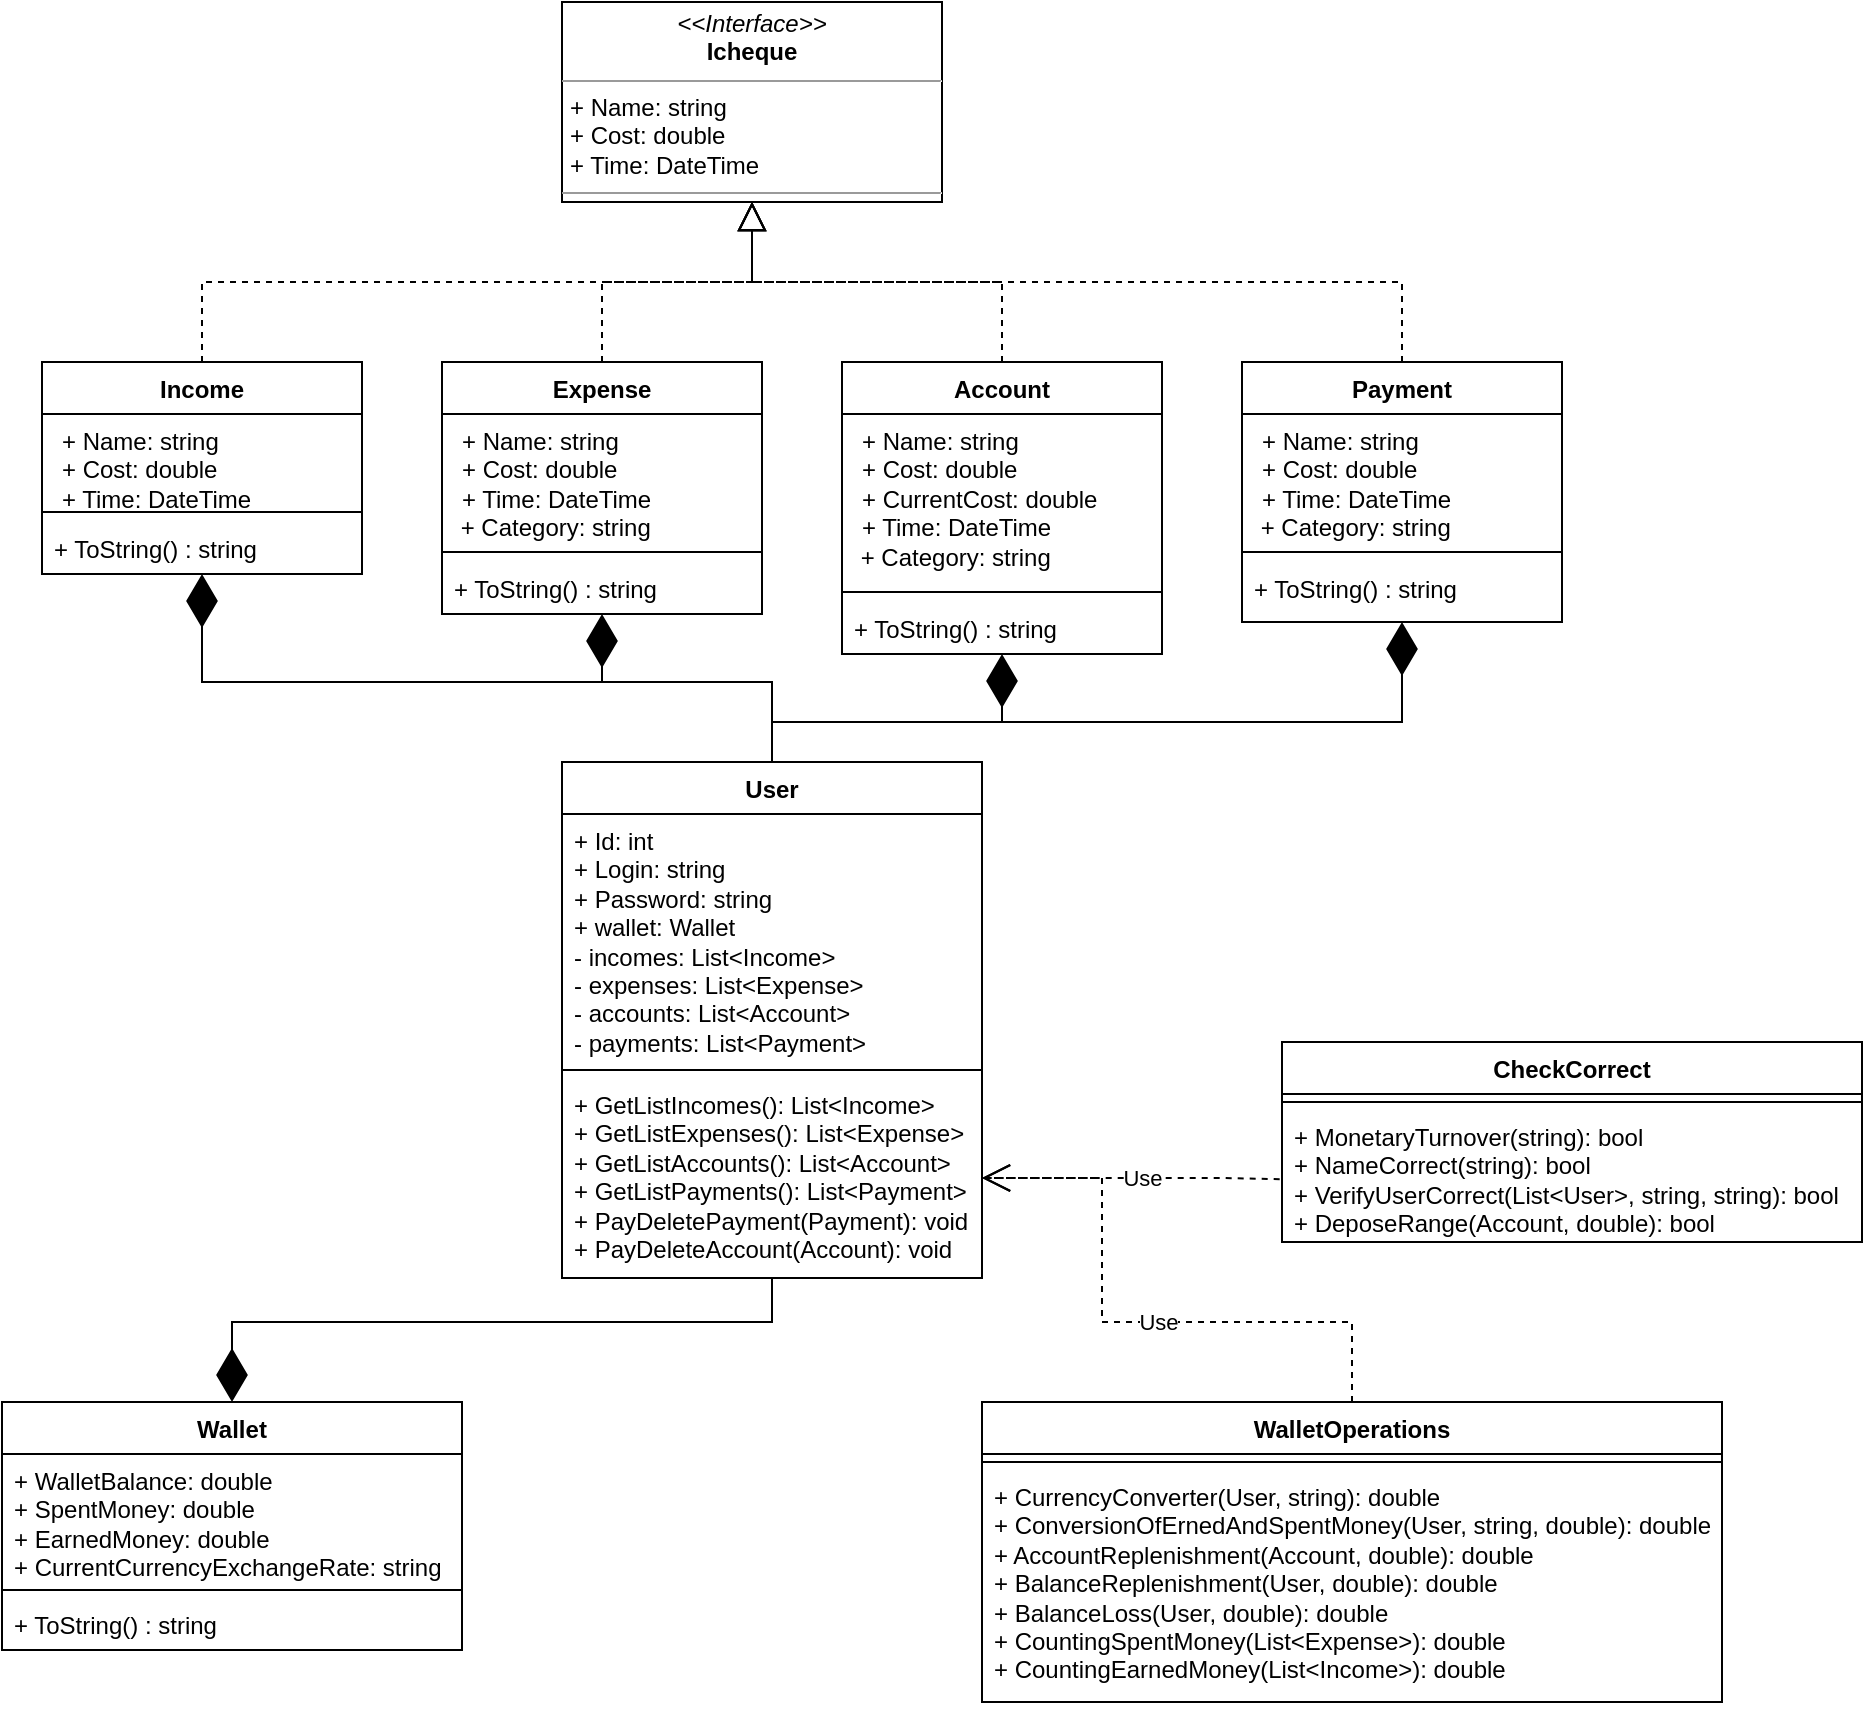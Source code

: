 <mxfile version="21.2.9" type="github">
  <diagram name="Страница 1" id="YnaPUiP0aWCwxPTc_l_H">
    <mxGraphModel dx="1050" dy="569" grid="1" gridSize="10" guides="1" tooltips="1" connect="1" arrows="1" fold="1" page="1" pageScale="1" pageWidth="827" pageHeight="1169" math="0" shadow="0">
      <root>
        <mxCell id="0" />
        <mxCell id="1" parent="0" />
        <mxCell id="4mZ8nmFsXQBTgYvciNtO-2" value="&lt;p style=&quot;margin:0px;margin-top:4px;text-align:center;&quot;&gt;&lt;i&gt;&amp;lt;&amp;lt;Interface&amp;gt;&amp;gt;&lt;/i&gt;&lt;br&gt;&lt;b style=&quot;border-color: var(--border-color);&quot;&gt;Icheque&lt;/b&gt;&lt;br&gt;&lt;/p&gt;&lt;hr size=&quot;1&quot;&gt;&lt;p style=&quot;margin:0px;margin-left:4px;&quot;&gt;+ Name: string&lt;br&gt;+ Cost: double&lt;/p&gt;&lt;p style=&quot;margin:0px;margin-left:4px;&quot;&gt;+ Time: DateTime&lt;/p&gt;&lt;hr size=&quot;1&quot;&gt;&lt;p style=&quot;margin:0px;margin-left:4px;&quot;&gt;&lt;br&gt;&lt;/p&gt;" style="verticalAlign=top;align=left;overflow=fill;fontSize=12;fontFamily=Helvetica;html=1;whiteSpace=wrap;" parent="1" vertex="1">
          <mxGeometry x="340" y="20" width="190" height="100" as="geometry" />
        </mxCell>
        <mxCell id="4mZ8nmFsXQBTgYvciNtO-3" value="Account" style="swimlane;fontStyle=1;align=center;verticalAlign=top;childLayout=stackLayout;horizontal=1;startSize=26;horizontalStack=0;resizeParent=1;resizeParentMax=0;resizeLast=0;collapsible=1;marginBottom=0;whiteSpace=wrap;html=1;" parent="1" vertex="1">
          <mxGeometry x="480" y="200" width="160" height="146" as="geometry" />
        </mxCell>
        <mxCell id="4mZ8nmFsXQBTgYvciNtO-4" value="&lt;p style=&quot;border-color: var(--border-color); margin: 0px 0px 0px 4px;&quot;&gt;+ Name: string&lt;br style=&quot;border-color: var(--border-color);&quot;&gt;+ Cost: double&lt;/p&gt;&lt;p style=&quot;border-color: var(--border-color); margin: 0px 0px 0px 4px;&quot;&gt;+ CurrentCost: double&lt;br style=&quot;border-color: var(--border-color);&quot;&gt;&lt;/p&gt;&lt;p style=&quot;border-color: var(--border-color); margin: 0px 0px 0px 4px;&quot;&gt;+ Time: DateTime&lt;/p&gt;&amp;nbsp;+ Category: string" style="text;strokeColor=none;fillColor=none;align=left;verticalAlign=top;spacingLeft=4;spacingRight=4;overflow=hidden;rotatable=0;points=[[0,0.5],[1,0.5]];portConstraint=eastwest;whiteSpace=wrap;html=1;" parent="4mZ8nmFsXQBTgYvciNtO-3" vertex="1">
          <mxGeometry y="26" width="160" height="84" as="geometry" />
        </mxCell>
        <mxCell id="4mZ8nmFsXQBTgYvciNtO-5" value="" style="line;strokeWidth=1;fillColor=none;align=left;verticalAlign=middle;spacingTop=-1;spacingLeft=3;spacingRight=3;rotatable=0;labelPosition=right;points=[];portConstraint=eastwest;strokeColor=inherit;" parent="4mZ8nmFsXQBTgYvciNtO-3" vertex="1">
          <mxGeometry y="110" width="160" height="10" as="geometry" />
        </mxCell>
        <mxCell id="4mZ8nmFsXQBTgYvciNtO-6" value="+ ToString() : string" style="text;strokeColor=none;fillColor=none;align=left;verticalAlign=top;spacingLeft=4;spacingRight=4;overflow=hidden;rotatable=0;points=[[0,0.5],[1,0.5]];portConstraint=eastwest;whiteSpace=wrap;html=1;" parent="4mZ8nmFsXQBTgYvciNtO-3" vertex="1">
          <mxGeometry y="120" width="160" height="26" as="geometry" />
        </mxCell>
        <mxCell id="4mZ8nmFsXQBTgYvciNtO-8" value="Expense" style="swimlane;fontStyle=1;align=center;verticalAlign=top;childLayout=stackLayout;horizontal=1;startSize=26;horizontalStack=0;resizeParent=1;resizeParentMax=0;resizeLast=0;collapsible=1;marginBottom=0;whiteSpace=wrap;html=1;" parent="1" vertex="1">
          <mxGeometry x="280" y="200" width="160" height="126" as="geometry" />
        </mxCell>
        <mxCell id="4mZ8nmFsXQBTgYvciNtO-9" value="&lt;p style=&quot;border-color: var(--border-color); margin: 0px 0px 0px 4px;&quot;&gt;+ Name: string&lt;br style=&quot;border-color: var(--border-color);&quot;&gt;+ Cost: double&lt;/p&gt;&lt;p style=&quot;border-color: var(--border-color); margin: 0px 0px 0px 4px;&quot;&gt;+ Time: DateTime&lt;/p&gt;&amp;nbsp;+ Category: string" style="text;strokeColor=none;fillColor=none;align=left;verticalAlign=top;spacingLeft=4;spacingRight=4;overflow=hidden;rotatable=0;points=[[0,0.5],[1,0.5]];portConstraint=eastwest;whiteSpace=wrap;html=1;" parent="4mZ8nmFsXQBTgYvciNtO-8" vertex="1">
          <mxGeometry y="26" width="160" height="64" as="geometry" />
        </mxCell>
        <mxCell id="4mZ8nmFsXQBTgYvciNtO-10" value="" style="line;strokeWidth=1;fillColor=none;align=left;verticalAlign=middle;spacingTop=-1;spacingLeft=3;spacingRight=3;rotatable=0;labelPosition=right;points=[];portConstraint=eastwest;strokeColor=inherit;" parent="4mZ8nmFsXQBTgYvciNtO-8" vertex="1">
          <mxGeometry y="90" width="160" height="10" as="geometry" />
        </mxCell>
        <mxCell id="4mZ8nmFsXQBTgYvciNtO-11" value="+ ToString() : string" style="text;strokeColor=none;fillColor=none;align=left;verticalAlign=top;spacingLeft=4;spacingRight=4;overflow=hidden;rotatable=0;points=[[0,0.5],[1,0.5]];portConstraint=eastwest;whiteSpace=wrap;html=1;" parent="4mZ8nmFsXQBTgYvciNtO-8" vertex="1">
          <mxGeometry y="100" width="160" height="26" as="geometry" />
        </mxCell>
        <mxCell id="4mZ8nmFsXQBTgYvciNtO-16" value="Income" style="swimlane;fontStyle=1;align=center;verticalAlign=top;childLayout=stackLayout;horizontal=1;startSize=26;horizontalStack=0;resizeParent=1;resizeParentMax=0;resizeLast=0;collapsible=1;marginBottom=0;whiteSpace=wrap;html=1;" parent="1" vertex="1">
          <mxGeometry x="80" y="200" width="160" height="106" as="geometry" />
        </mxCell>
        <mxCell id="4mZ8nmFsXQBTgYvciNtO-17" value="&lt;p style=&quot;border-color: var(--border-color); margin: 0px 0px 0px 4px;&quot;&gt;+ Name: string&lt;br style=&quot;border-color: var(--border-color);&quot;&gt;+ Cost: double&lt;/p&gt;&lt;p style=&quot;border-color: var(--border-color); margin: 0px 0px 0px 4px;&quot;&gt;+ Time: DateTime&lt;/p&gt;" style="text;strokeColor=none;fillColor=none;align=left;verticalAlign=top;spacingLeft=4;spacingRight=4;overflow=hidden;rotatable=0;points=[[0,0.5],[1,0.5]];portConstraint=eastwest;whiteSpace=wrap;html=1;" parent="4mZ8nmFsXQBTgYvciNtO-16" vertex="1">
          <mxGeometry y="26" width="160" height="44" as="geometry" />
        </mxCell>
        <mxCell id="4mZ8nmFsXQBTgYvciNtO-18" value="" style="line;strokeWidth=1;fillColor=none;align=left;verticalAlign=middle;spacingTop=-1;spacingLeft=3;spacingRight=3;rotatable=0;labelPosition=right;points=[];portConstraint=eastwest;strokeColor=inherit;" parent="4mZ8nmFsXQBTgYvciNtO-16" vertex="1">
          <mxGeometry y="70" width="160" height="10" as="geometry" />
        </mxCell>
        <mxCell id="4mZ8nmFsXQBTgYvciNtO-19" value="+ ToString() : string" style="text;strokeColor=none;fillColor=none;align=left;verticalAlign=top;spacingLeft=4;spacingRight=4;overflow=hidden;rotatable=0;points=[[0,0.5],[1,0.5]];portConstraint=eastwest;whiteSpace=wrap;html=1;" parent="4mZ8nmFsXQBTgYvciNtO-16" vertex="1">
          <mxGeometry y="80" width="160" height="26" as="geometry" />
        </mxCell>
        <mxCell id="4mZ8nmFsXQBTgYvciNtO-20" value="Payment" style="swimlane;fontStyle=1;align=center;verticalAlign=top;childLayout=stackLayout;horizontal=1;startSize=26;horizontalStack=0;resizeParent=1;resizeParentMax=0;resizeLast=0;collapsible=1;marginBottom=0;whiteSpace=wrap;html=1;" parent="1" vertex="1">
          <mxGeometry x="680" y="200" width="160" height="130" as="geometry" />
        </mxCell>
        <mxCell id="4mZ8nmFsXQBTgYvciNtO-21" value="&lt;p style=&quot;border-color: var(--border-color); margin: 0px 0px 0px 4px;&quot;&gt;+ Name: string&lt;br style=&quot;border-color: var(--border-color);&quot;&gt;+ Cost: double&lt;/p&gt;&lt;p style=&quot;border-color: var(--border-color); margin: 0px 0px 0px 4px;&quot;&gt;+ Time: DateTime&lt;/p&gt;&amp;nbsp;+ Category: string" style="text;strokeColor=none;fillColor=none;align=left;verticalAlign=top;spacingLeft=4;spacingRight=4;overflow=hidden;rotatable=0;points=[[0,0.5],[1,0.5]];portConstraint=eastwest;whiteSpace=wrap;html=1;" parent="4mZ8nmFsXQBTgYvciNtO-20" vertex="1">
          <mxGeometry y="26" width="160" height="64" as="geometry" />
        </mxCell>
        <mxCell id="4mZ8nmFsXQBTgYvciNtO-22" value="" style="line;strokeWidth=1;fillColor=none;align=left;verticalAlign=middle;spacingTop=-1;spacingLeft=3;spacingRight=3;rotatable=0;labelPosition=right;points=[];portConstraint=eastwest;strokeColor=inherit;" parent="4mZ8nmFsXQBTgYvciNtO-20" vertex="1">
          <mxGeometry y="90" width="160" height="10" as="geometry" />
        </mxCell>
        <mxCell id="4mZ8nmFsXQBTgYvciNtO-23" value="+ ToString() : string" style="text;strokeColor=none;fillColor=none;align=left;verticalAlign=top;spacingLeft=4;spacingRight=4;overflow=hidden;rotatable=0;points=[[0,0.5],[1,0.5]];portConstraint=eastwest;whiteSpace=wrap;html=1;" parent="4mZ8nmFsXQBTgYvciNtO-20" vertex="1">
          <mxGeometry y="100" width="160" height="30" as="geometry" />
        </mxCell>
        <mxCell id="4mZ8nmFsXQBTgYvciNtO-24" value="" style="endArrow=block;dashed=1;endFill=0;endSize=12;html=1;rounded=0;entryX=0.5;entryY=1;entryDx=0;entryDy=0;exitX=0.5;exitY=0;exitDx=0;exitDy=0;" parent="1" source="4mZ8nmFsXQBTgYvciNtO-16" target="4mZ8nmFsXQBTgYvciNtO-2" edge="1">
          <mxGeometry width="160" relative="1" as="geometry">
            <mxPoint x="230" y="150" as="sourcePoint" />
            <mxPoint x="390" y="150" as="targetPoint" />
            <Array as="points">
              <mxPoint x="160" y="160" />
              <mxPoint x="435" y="160" />
            </Array>
          </mxGeometry>
        </mxCell>
        <mxCell id="4mZ8nmFsXQBTgYvciNtO-26" value="" style="endArrow=block;dashed=1;endFill=0;endSize=12;html=1;rounded=0;exitX=0.5;exitY=0;exitDx=0;exitDy=0;entryX=0.5;entryY=1;entryDx=0;entryDy=0;" parent="1" source="4mZ8nmFsXQBTgYvciNtO-8" target="4mZ8nmFsXQBTgYvciNtO-2" edge="1">
          <mxGeometry width="160" relative="1" as="geometry">
            <mxPoint x="170" y="210" as="sourcePoint" />
            <mxPoint x="430" y="120" as="targetPoint" />
            <Array as="points">
              <mxPoint x="360" y="160" />
              <mxPoint x="435" y="160" />
            </Array>
          </mxGeometry>
        </mxCell>
        <mxCell id="4mZ8nmFsXQBTgYvciNtO-27" value="" style="endArrow=block;dashed=1;endFill=0;endSize=12;html=1;rounded=0;exitX=0.5;exitY=0;exitDx=0;exitDy=0;entryX=0.5;entryY=1;entryDx=0;entryDy=0;" parent="1" source="4mZ8nmFsXQBTgYvciNtO-20" target="4mZ8nmFsXQBTgYvciNtO-2" edge="1">
          <mxGeometry width="160" relative="1" as="geometry">
            <mxPoint x="180" y="220" as="sourcePoint" />
            <mxPoint x="440" y="120" as="targetPoint" />
            <Array as="points">
              <mxPoint x="760" y="160" />
              <mxPoint x="435" y="160" />
            </Array>
          </mxGeometry>
        </mxCell>
        <mxCell id="4mZ8nmFsXQBTgYvciNtO-28" value="" style="endArrow=block;dashed=1;endFill=0;endSize=12;html=1;rounded=0;exitX=0.5;exitY=0;exitDx=0;exitDy=0;entryX=0.5;entryY=1;entryDx=0;entryDy=0;" parent="1" source="4mZ8nmFsXQBTgYvciNtO-3" target="4mZ8nmFsXQBTgYvciNtO-2" edge="1">
          <mxGeometry width="160" relative="1" as="geometry">
            <mxPoint x="190" y="230" as="sourcePoint" />
            <mxPoint x="430" y="120" as="targetPoint" />
            <Array as="points">
              <mxPoint x="560" y="160" />
              <mxPoint x="435" y="160" />
            </Array>
          </mxGeometry>
        </mxCell>
        <mxCell id="4mZ8nmFsXQBTgYvciNtO-29" value="Wallet" style="swimlane;fontStyle=1;align=center;verticalAlign=top;childLayout=stackLayout;horizontal=1;startSize=26;horizontalStack=0;resizeParent=1;resizeParentMax=0;resizeLast=0;collapsible=1;marginBottom=0;whiteSpace=wrap;html=1;" parent="1" vertex="1">
          <mxGeometry x="60" y="720" width="230" height="124" as="geometry" />
        </mxCell>
        <mxCell id="4mZ8nmFsXQBTgYvciNtO-30" value="+ WalletBalance: double&lt;br&gt;+ SpentMoney: double&lt;br&gt;+ EarnedMoney: double&lt;br&gt;+ CurrentCurrencyExchangeRate: string" style="text;strokeColor=none;fillColor=none;align=left;verticalAlign=top;spacingLeft=4;spacingRight=4;overflow=hidden;rotatable=0;points=[[0,0.5],[1,0.5]];portConstraint=eastwest;whiteSpace=wrap;html=1;" parent="4mZ8nmFsXQBTgYvciNtO-29" vertex="1">
          <mxGeometry y="26" width="230" height="64" as="geometry" />
        </mxCell>
        <mxCell id="4mZ8nmFsXQBTgYvciNtO-31" value="" style="line;strokeWidth=1;fillColor=none;align=left;verticalAlign=middle;spacingTop=-1;spacingLeft=3;spacingRight=3;rotatable=0;labelPosition=right;points=[];portConstraint=eastwest;strokeColor=inherit;" parent="4mZ8nmFsXQBTgYvciNtO-29" vertex="1">
          <mxGeometry y="90" width="230" height="8" as="geometry" />
        </mxCell>
        <mxCell id="4mZ8nmFsXQBTgYvciNtO-32" value="+ ToString() : string" style="text;strokeColor=none;fillColor=none;align=left;verticalAlign=top;spacingLeft=4;spacingRight=4;overflow=hidden;rotatable=0;points=[[0,0.5],[1,0.5]];portConstraint=eastwest;whiteSpace=wrap;html=1;" parent="4mZ8nmFsXQBTgYvciNtO-29" vertex="1">
          <mxGeometry y="98" width="230" height="26" as="geometry" />
        </mxCell>
        <mxCell id="4mZ8nmFsXQBTgYvciNtO-33" value="WalletOperations" style="swimlane;fontStyle=1;align=center;verticalAlign=top;childLayout=stackLayout;horizontal=1;startSize=26;horizontalStack=0;resizeParent=1;resizeParentMax=0;resizeLast=0;collapsible=1;marginBottom=0;whiteSpace=wrap;html=1;" parent="1" vertex="1">
          <mxGeometry x="550" y="720" width="370" height="150" as="geometry" />
        </mxCell>
        <mxCell id="4mZ8nmFsXQBTgYvciNtO-35" value="" style="line;strokeWidth=1;fillColor=none;align=left;verticalAlign=middle;spacingTop=-1;spacingLeft=3;spacingRight=3;rotatable=0;labelPosition=right;points=[];portConstraint=eastwest;strokeColor=inherit;" parent="4mZ8nmFsXQBTgYvciNtO-33" vertex="1">
          <mxGeometry y="26" width="370" height="8" as="geometry" />
        </mxCell>
        <mxCell id="4mZ8nmFsXQBTgYvciNtO-36" value="+ CurrencyConverter(User, string): double&lt;br&gt;+ ConversionOfErnedAndSpentMoney(User, string, double): double&lt;br&gt;+ AccountReplenishment(Account, double): double&lt;br&gt;+ BalanceReplenishment(User, double): double&lt;br&gt;+ BalanceLoss(User, double): double&lt;br&gt;+ CountingSpentMoney(List&amp;lt;Expense&amp;gt;): double&lt;br&gt;+ CountingEarnedMoney(List&amp;lt;Income&amp;gt;): double" style="text;strokeColor=none;fillColor=none;align=left;verticalAlign=top;spacingLeft=4;spacingRight=4;overflow=hidden;rotatable=0;points=[[0,0.5],[1,0.5]];portConstraint=eastwest;whiteSpace=wrap;html=1;" parent="4mZ8nmFsXQBTgYvciNtO-33" vertex="1">
          <mxGeometry y="34" width="370" height="116" as="geometry" />
        </mxCell>
        <mxCell id="4mZ8nmFsXQBTgYvciNtO-37" value="CheckCorrect" style="swimlane;fontStyle=1;align=center;verticalAlign=top;childLayout=stackLayout;horizontal=1;startSize=26;horizontalStack=0;resizeParent=1;resizeParentMax=0;resizeLast=0;collapsible=1;marginBottom=0;whiteSpace=wrap;html=1;" parent="1" vertex="1">
          <mxGeometry x="700" y="540" width="290" height="100" as="geometry" />
        </mxCell>
        <mxCell id="4mZ8nmFsXQBTgYvciNtO-39" value="" style="line;strokeWidth=1;fillColor=none;align=left;verticalAlign=middle;spacingTop=-1;spacingLeft=3;spacingRight=3;rotatable=0;labelPosition=right;points=[];portConstraint=eastwest;strokeColor=inherit;" parent="4mZ8nmFsXQBTgYvciNtO-37" vertex="1">
          <mxGeometry y="26" width="290" height="8" as="geometry" />
        </mxCell>
        <mxCell id="4mZ8nmFsXQBTgYvciNtO-40" value="+ MonetaryTurnover(string): bool&lt;br&gt;+ NameCorrect(string): bool&lt;br&gt;+ VerifyUserCorrect(List&amp;lt;User&amp;gt;, string, string): bool&lt;br&gt;+ DeposeRange(Account, double): bool" style="text;strokeColor=none;fillColor=none;align=left;verticalAlign=top;spacingLeft=4;spacingRight=4;overflow=hidden;rotatable=0;points=[[0,0.5],[1,0.5]];portConstraint=eastwest;whiteSpace=wrap;html=1;" parent="4mZ8nmFsXQBTgYvciNtO-37" vertex="1">
          <mxGeometry y="34" width="290" height="66" as="geometry" />
        </mxCell>
        <mxCell id="4mZ8nmFsXQBTgYvciNtO-49" value="User" style="swimlane;fontStyle=1;align=center;verticalAlign=top;childLayout=stackLayout;horizontal=1;startSize=26;horizontalStack=0;resizeParent=1;resizeParentMax=0;resizeLast=0;collapsible=1;marginBottom=0;whiteSpace=wrap;html=1;" parent="1" vertex="1">
          <mxGeometry x="340" y="400" width="210" height="258" as="geometry" />
        </mxCell>
        <mxCell id="4mZ8nmFsXQBTgYvciNtO-50" value="+ Id: int&lt;br&gt;+ Login: string&lt;br&gt;+ Password: string&lt;br&gt;+ wallet: Wallet&lt;br&gt;- incomes: List&amp;lt;Income&amp;gt;&lt;br&gt;- expenses: List&amp;lt;Expense&amp;gt;&lt;br&gt;- accounts: List&amp;lt;Account&amp;gt;&lt;br&gt;- payments: List&amp;lt;Payment&amp;gt;" style="text;strokeColor=none;fillColor=none;align=left;verticalAlign=top;spacingLeft=4;spacingRight=4;overflow=hidden;rotatable=0;points=[[0,0.5],[1,0.5]];portConstraint=eastwest;whiteSpace=wrap;html=1;" parent="4mZ8nmFsXQBTgYvciNtO-49" vertex="1">
          <mxGeometry y="26" width="210" height="124" as="geometry" />
        </mxCell>
        <mxCell id="4mZ8nmFsXQBTgYvciNtO-51" value="" style="line;strokeWidth=1;fillColor=none;align=left;verticalAlign=middle;spacingTop=-1;spacingLeft=3;spacingRight=3;rotatable=0;labelPosition=right;points=[];portConstraint=eastwest;strokeColor=inherit;" parent="4mZ8nmFsXQBTgYvciNtO-49" vertex="1">
          <mxGeometry y="150" width="210" height="8" as="geometry" />
        </mxCell>
        <mxCell id="4mZ8nmFsXQBTgYvciNtO-52" value="+ GetListIncomes(): List&amp;lt;Income&amp;gt;&lt;br&gt;+ GetListExpenses(): List&amp;lt;Expense&amp;gt;&lt;br&gt;+ GetListAccounts(): List&amp;lt;Account&amp;gt;&lt;br&gt;+ GetListPayments(): List&amp;lt;Payment&amp;gt;&lt;br&gt;+ PayDeletePayment(Payment): void&lt;br&gt;+ PayDeleteAccount(Account): void" style="text;strokeColor=none;fillColor=none;align=left;verticalAlign=top;spacingLeft=4;spacingRight=4;overflow=hidden;rotatable=0;points=[[0,0.5],[1,0.5]];portConstraint=eastwest;whiteSpace=wrap;html=1;" parent="4mZ8nmFsXQBTgYvciNtO-49" vertex="1">
          <mxGeometry y="158" width="210" height="100" as="geometry" />
        </mxCell>
        <mxCell id="4mZ8nmFsXQBTgYvciNtO-54" value="" style="endArrow=diamondThin;endFill=1;endSize=24;html=1;rounded=0;exitX=0.5;exitY=0;exitDx=0;exitDy=0;entryX=0.5;entryY=1;entryDx=0;entryDy=0;" parent="1" source="4mZ8nmFsXQBTgYvciNtO-49" target="4mZ8nmFsXQBTgYvciNtO-16" edge="1">
          <mxGeometry width="160" relative="1" as="geometry">
            <mxPoint x="100" y="500" as="sourcePoint" />
            <mxPoint x="160" y="320" as="targetPoint" />
            <Array as="points">
              <mxPoint x="445" y="360" />
              <mxPoint x="160" y="360" />
            </Array>
          </mxGeometry>
        </mxCell>
        <mxCell id="4mZ8nmFsXQBTgYvciNtO-55" value="" style="endArrow=diamondThin;endFill=1;endSize=24;html=1;rounded=0;exitX=0.5;exitY=0;exitDx=0;exitDy=0;entryX=0.5;entryY=1;entryDx=0;entryDy=0;" parent="1" source="4mZ8nmFsXQBTgYvciNtO-49" target="4mZ8nmFsXQBTgYvciNtO-8" edge="1">
          <mxGeometry width="160" relative="1" as="geometry">
            <mxPoint x="455" y="410" as="sourcePoint" />
            <mxPoint x="170" y="316" as="targetPoint" />
            <Array as="points">
              <mxPoint x="445" y="360" />
              <mxPoint x="370" y="360" />
              <mxPoint x="360" y="360" />
            </Array>
          </mxGeometry>
        </mxCell>
        <mxCell id="4mZ8nmFsXQBTgYvciNtO-56" value="" style="endArrow=diamondThin;endFill=1;endSize=24;html=1;rounded=0;exitX=0.5;exitY=0;exitDx=0;exitDy=0;entryX=0.5;entryY=1;entryDx=0;entryDy=0;" parent="1" source="4mZ8nmFsXQBTgYvciNtO-49" target="4mZ8nmFsXQBTgYvciNtO-3" edge="1">
          <mxGeometry width="160" relative="1" as="geometry">
            <mxPoint x="465" y="420" as="sourcePoint" />
            <mxPoint x="180" y="326" as="targetPoint" />
            <Array as="points">
              <mxPoint x="445" y="380" />
              <mxPoint x="560" y="380" />
              <mxPoint x="560" y="360" />
            </Array>
          </mxGeometry>
        </mxCell>
        <mxCell id="4mZ8nmFsXQBTgYvciNtO-57" value="" style="endArrow=diamondThin;endFill=1;endSize=24;html=1;rounded=0;exitX=0.5;exitY=0;exitDx=0;exitDy=0;" parent="1" target="4mZ8nmFsXQBTgYvciNtO-23" edge="1">
          <mxGeometry width="160" relative="1" as="geometry">
            <mxPoint x="445" y="400" as="sourcePoint" />
            <mxPoint x="760" y="340" as="targetPoint" />
            <Array as="points">
              <mxPoint x="445" y="380" />
              <mxPoint x="560" y="380" />
              <mxPoint x="760" y="380" />
            </Array>
          </mxGeometry>
        </mxCell>
        <mxCell id="4mZ8nmFsXQBTgYvciNtO-58" value="" style="endArrow=diamondThin;endFill=1;endSize=24;html=1;rounded=0;exitX=0.5;exitY=1;exitDx=0;exitDy=0;entryX=0.5;entryY=0;entryDx=0;entryDy=0;" parent="1" source="4mZ8nmFsXQBTgYvciNtO-49" target="4mZ8nmFsXQBTgYvciNtO-29" edge="1">
          <mxGeometry width="160" relative="1" as="geometry">
            <mxPoint x="485" y="440" as="sourcePoint" />
            <mxPoint x="200" y="346" as="targetPoint" />
            <Array as="points">
              <mxPoint x="445" y="680" />
              <mxPoint x="260" y="680" />
              <mxPoint x="175" y="680" />
            </Array>
          </mxGeometry>
        </mxCell>
        <mxCell id="4mZ8nmFsXQBTgYvciNtO-59" value="Use" style="endArrow=open;endSize=12;dashed=1;html=1;rounded=0;entryX=1;entryY=0.5;entryDx=0;entryDy=0;exitX=-0.004;exitY=0.524;exitDx=0;exitDy=0;exitPerimeter=0;" parent="1" source="4mZ8nmFsXQBTgYvciNtO-40" target="4mZ8nmFsXQBTgYvciNtO-52" edge="1">
          <mxGeometry x="-0.075" width="160" relative="1" as="geometry">
            <mxPoint x="860" y="570" as="sourcePoint" />
            <mxPoint x="780" y="650" as="targetPoint" />
            <Array as="points">
              <mxPoint x="670" y="608" />
              <mxPoint x="650" y="608" />
              <mxPoint x="620" y="608" />
            </Array>
            <mxPoint as="offset" />
          </mxGeometry>
        </mxCell>
        <mxCell id="4mZ8nmFsXQBTgYvciNtO-60" value="Use" style="endArrow=open;endSize=12;dashed=1;html=1;rounded=0;exitX=0.5;exitY=0;exitDx=0;exitDy=0;entryX=1;entryY=0.5;entryDx=0;entryDy=0;" parent="1" source="4mZ8nmFsXQBTgYvciNtO-33" target="4mZ8nmFsXQBTgYvciNtO-52" edge="1">
          <mxGeometry x="-0.075" width="160" relative="1" as="geometry">
            <mxPoint x="709" y="619" as="sourcePoint" />
            <mxPoint x="550" y="610" as="targetPoint" />
            <Array as="points">
              <mxPoint x="735" y="680" />
              <mxPoint x="610" y="680" />
              <mxPoint x="610" y="608" />
            </Array>
            <mxPoint as="offset" />
          </mxGeometry>
        </mxCell>
      </root>
    </mxGraphModel>
  </diagram>
</mxfile>
